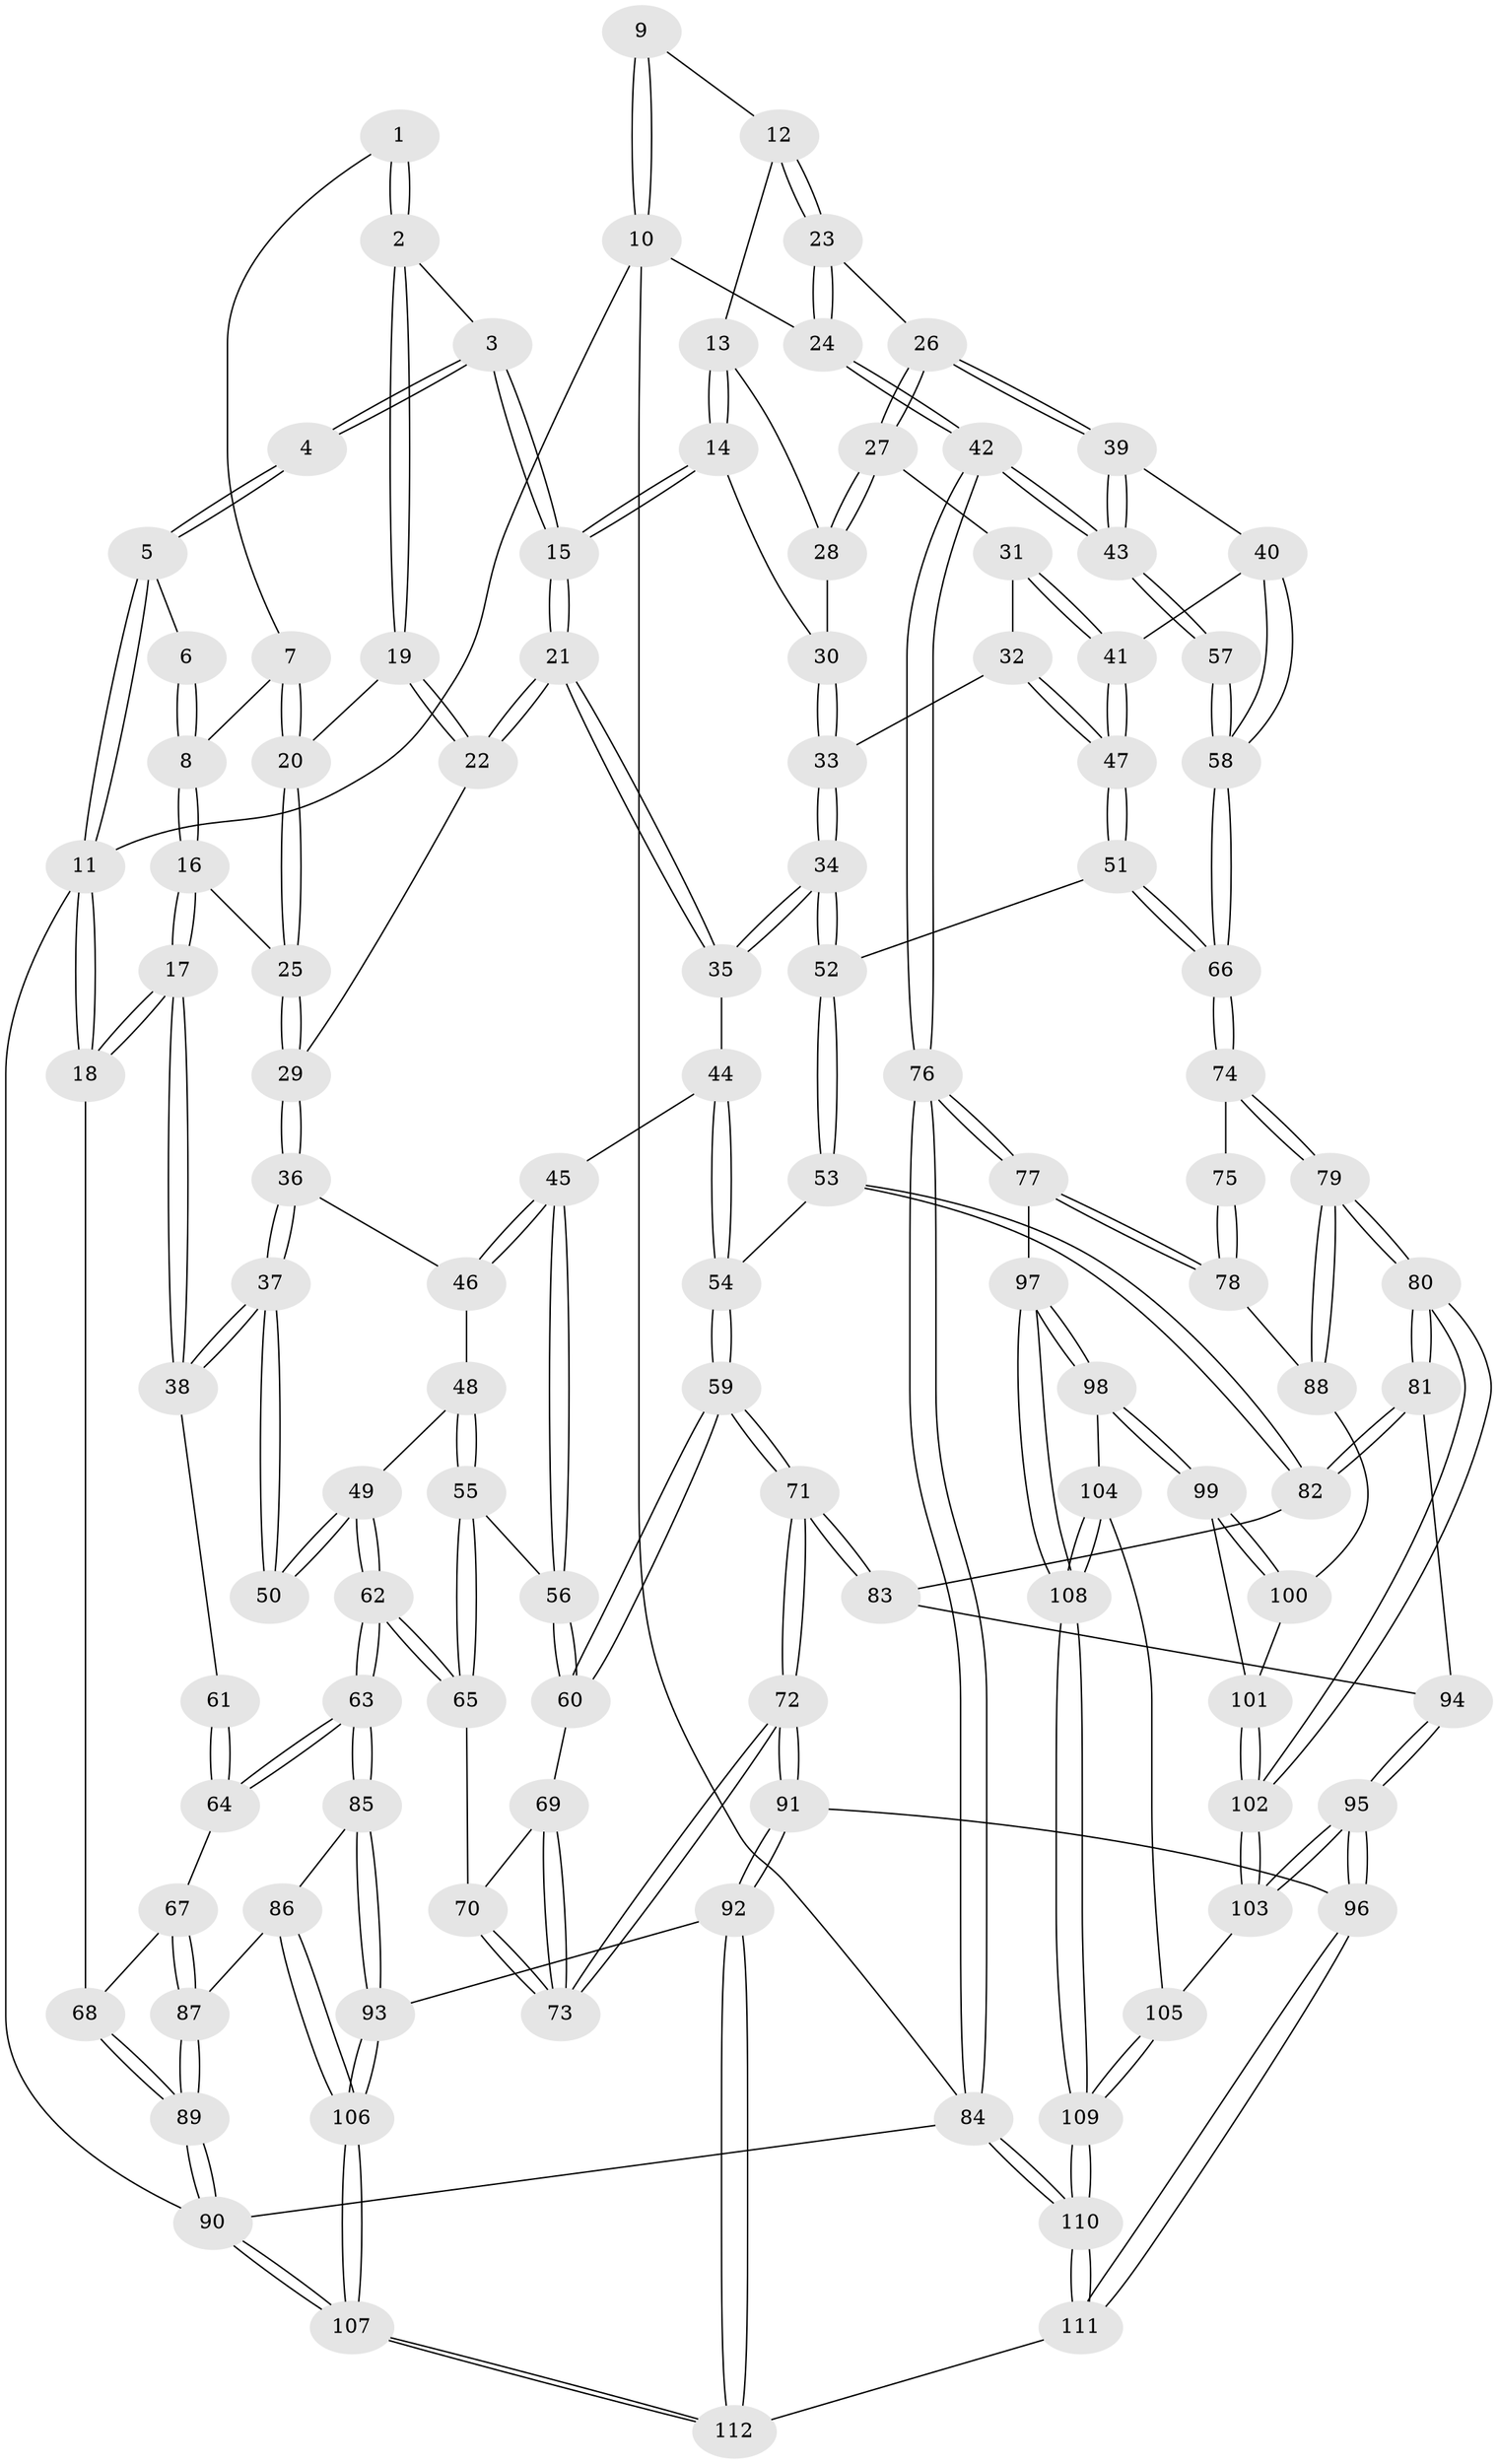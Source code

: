 // coarse degree distribution, {3: 0.45454545454545453, 1: 0.030303030303030304, 4: 0.18181818181818182, 5: 0.12121212121212122, 2: 0.06060606060606061, 7: 0.030303030303030304, 6: 0.09090909090909091, 9: 0.030303030303030304}
// Generated by graph-tools (version 1.1) at 2025/06/03/04/25 22:06:57]
// undirected, 112 vertices, 277 edges
graph export_dot {
graph [start="1"]
  node [color=gray90,style=filled];
  1 [pos="+0.27192272530861933+0.04009108711913094"];
  2 [pos="+0.3561940175298907+0.0686041451370831"];
  3 [pos="+0.4446793845693489+0.006389375556767643"];
  4 [pos="+0.5188898222966987+0"];
  5 [pos="+0+0"];
  6 [pos="+0.06754156414630799+0"];
  7 [pos="+0.2469077661873084+0.09184879123431768"];
  8 [pos="+0.1424422047392718+0.0783864441663688"];
  9 [pos="+0.6666341964954849+0"];
  10 [pos="+1+0"];
  11 [pos="+0+0"];
  12 [pos="+0.6982363377880456+0"];
  13 [pos="+0.6765655378145984+0.0334373657390734"];
  14 [pos="+0.5410043269965472+0.18594335324035544"];
  15 [pos="+0.5068240262577932+0.1960424895027521"];
  16 [pos="+0.1373941917829844+0.1600871228836148"];
  17 [pos="+0+0.29169566307872713"];
  18 [pos="+0+0.30587114364931783"];
  19 [pos="+0.33737234972255725+0.13683523288745916"];
  20 [pos="+0.26182054711208963+0.1662958027657793"];
  21 [pos="+0.4675430072862295+0.25295437968018764"];
  22 [pos="+0.42891563831834073+0.23654991439349715"];
  23 [pos="+0.9006901874939577+0.16156767598705093"];
  24 [pos="+1+0.12930139194942009"];
  25 [pos="+0.23253729724040456+0.20057421172765488"];
  26 [pos="+0.84800445690353+0.2087354554879735"];
  27 [pos="+0.7516263774665802+0.22452576871805902"];
  28 [pos="+0.7098406351711289+0.19201907981976962"];
  29 [pos="+0.2486694043326906+0.25801085211258395"];
  30 [pos="+0.6294365744164375+0.21853310788206848"];
  31 [pos="+0.7421150944726008+0.24728480912659553"];
  32 [pos="+0.6828111978294741+0.3085789838134834"];
  33 [pos="+0.6489275505373191+0.31012516384731054"];
  34 [pos="+0.6001804075967915+0.34676494795820934"];
  35 [pos="+0.4698579500020916+0.27769399690790897"];
  36 [pos="+0.24539455752666103+0.2719972641852204"];
  37 [pos="+0.1927917279166264+0.32167257169661717"];
  38 [pos="+0+0.30319780348471115"];
  39 [pos="+0.8464393615101068+0.3126510631293488"];
  40 [pos="+0.8322521839636143+0.36214375005673105"];
  41 [pos="+0.78862445214773+0.39009405598784064"];
  42 [pos="+1+0.33801232114038277"];
  43 [pos="+1+0.3508732089113441"];
  44 [pos="+0.46366715697507305+0.2900115072869548"];
  45 [pos="+0.41096634480530386+0.35960493421479306"];
  46 [pos="+0.27490854065297377+0.3033331163192136"];
  47 [pos="+0.7658171091156143+0.41678201377585533"];
  48 [pos="+0.2916903886385466+0.38713803417100007"];
  49 [pos="+0.21309623959582857+0.40723523508193765"];
  50 [pos="+0.20697256596755678+0.39657944442894977"];
  51 [pos="+0.75622046934235+0.4451952064262518"];
  52 [pos="+0.6266626916894665+0.46754627869256155"];
  53 [pos="+0.6138112636112041+0.48191090202490033"];
  54 [pos="+0.5564950087572786+0.49135692474187714"];
  55 [pos="+0.36129054903357133+0.42134822218831486"];
  56 [pos="+0.39794963358346613+0.3990094502038397"];
  57 [pos="+1+0.4173436784372753"];
  58 [pos="+0.9581432821739883+0.40864957990455414"];
  59 [pos="+0.5224613846067974+0.5058294685291211"];
  60 [pos="+0.46038270726900093+0.4715409584824827"];
  61 [pos="+0.1308034719091774+0.40858337250064386"];
  62 [pos="+0.21731725161853596+0.5474899850835778"];
  63 [pos="+0.1992786288419721+0.557867138319164"];
  64 [pos="+0.14456276946520058+0.5326359342877292"];
  65 [pos="+0.2861283381317363+0.5441018811812455"];
  66 [pos="+0.7896271159319077+0.4898541361518331"];
  67 [pos="+0.050712121872788694+0.5073924336495774"];
  68 [pos="+0+0.36683045131479536"];
  69 [pos="+0.4219022015367758+0.5077006773343916"];
  70 [pos="+0.2904470063950656+0.5469312313264929"];
  71 [pos="+0.46048438208869036+0.6563718624888016"];
  72 [pos="+0.43801855623619596+0.6819292796683256"];
  73 [pos="+0.4053770523267379+0.6473391901542852"];
  74 [pos="+0.8138986554849706+0.5427018239677729"];
  75 [pos="+1+0.4372324877728937"];
  76 [pos="+1+0.7719072686275935"];
  77 [pos="+1+0.7711103501760956"];
  78 [pos="+0.9278152097540463+0.60441177329097"];
  79 [pos="+0.8195258910919077+0.5921986496935262"];
  80 [pos="+0.7632935406713888+0.6665466298365964"];
  81 [pos="+0.6891054194924401+0.6169800442947573"];
  82 [pos="+0.61953853334297+0.501425099567985"];
  83 [pos="+0.5855230545271132+0.6279432725326373"];
  84 [pos="+1+1"];
  85 [pos="+0.1548894921777712+0.7222667291663747"];
  86 [pos="+0.09495843189942138+0.7466108704375729"];
  87 [pos="+0.023256889799063162+0.7369839171594275"];
  88 [pos="+0.9003021803279894+0.604773889599333"];
  89 [pos="+0+0.7609188995727951"];
  90 [pos="+0+1"];
  91 [pos="+0.43597103216514826+0.8240296145642076"];
  92 [pos="+0.4167447276580787+0.8433057768095005"];
  93 [pos="+0.33346631603520294+0.8247083129300745"];
  94 [pos="+0.6050011628677673+0.6367915289788658"];
  95 [pos="+0.638566399813889+0.8146032856627433"];
  96 [pos="+0.6271613189892606+0.8198518726155531"];
  97 [pos="+1+0.8059671607884209"];
  98 [pos="+0.9805903642698572+0.8006234149969064"];
  99 [pos="+0.9200236419987154+0.7699578545426737"];
  100 [pos="+0.9011422028702643+0.6169395335294168"];
  101 [pos="+0.8906300109529054+0.7591953714964899"];
  102 [pos="+0.758274577107243+0.7184272791884403"];
  103 [pos="+0.7017121581793604+0.7963361343655"];
  104 [pos="+0.8701853115694164+0.8671649244487732"];
  105 [pos="+0.7414370477836876+0.8387760579442458"];
  106 [pos="+0.1085376255622715+0.9638421112053748"];
  107 [pos="+0+1"];
  108 [pos="+0.8588764233221174+1"];
  109 [pos="+0.8409338887324016+1"];
  110 [pos="+0.8231801272342597+1"];
  111 [pos="+0.7086426159572973+1"];
  112 [pos="+0.3966423757040921+1"];
  1 -- 2;
  1 -- 2;
  1 -- 7;
  2 -- 3;
  2 -- 19;
  2 -- 19;
  3 -- 4;
  3 -- 4;
  3 -- 15;
  3 -- 15;
  4 -- 5;
  4 -- 5;
  5 -- 6;
  5 -- 11;
  5 -- 11;
  6 -- 8;
  6 -- 8;
  7 -- 8;
  7 -- 20;
  7 -- 20;
  8 -- 16;
  8 -- 16;
  9 -- 10;
  9 -- 10;
  9 -- 12;
  10 -- 11;
  10 -- 24;
  10 -- 84;
  11 -- 18;
  11 -- 18;
  11 -- 90;
  12 -- 13;
  12 -- 23;
  12 -- 23;
  13 -- 14;
  13 -- 14;
  13 -- 28;
  14 -- 15;
  14 -- 15;
  14 -- 30;
  15 -- 21;
  15 -- 21;
  16 -- 17;
  16 -- 17;
  16 -- 25;
  17 -- 18;
  17 -- 18;
  17 -- 38;
  17 -- 38;
  18 -- 68;
  19 -- 20;
  19 -- 22;
  19 -- 22;
  20 -- 25;
  20 -- 25;
  21 -- 22;
  21 -- 22;
  21 -- 35;
  21 -- 35;
  22 -- 29;
  23 -- 24;
  23 -- 24;
  23 -- 26;
  24 -- 42;
  24 -- 42;
  25 -- 29;
  25 -- 29;
  26 -- 27;
  26 -- 27;
  26 -- 39;
  26 -- 39;
  27 -- 28;
  27 -- 28;
  27 -- 31;
  28 -- 30;
  29 -- 36;
  29 -- 36;
  30 -- 33;
  30 -- 33;
  31 -- 32;
  31 -- 41;
  31 -- 41;
  32 -- 33;
  32 -- 47;
  32 -- 47;
  33 -- 34;
  33 -- 34;
  34 -- 35;
  34 -- 35;
  34 -- 52;
  34 -- 52;
  35 -- 44;
  36 -- 37;
  36 -- 37;
  36 -- 46;
  37 -- 38;
  37 -- 38;
  37 -- 50;
  37 -- 50;
  38 -- 61;
  39 -- 40;
  39 -- 43;
  39 -- 43;
  40 -- 41;
  40 -- 58;
  40 -- 58;
  41 -- 47;
  41 -- 47;
  42 -- 43;
  42 -- 43;
  42 -- 76;
  42 -- 76;
  43 -- 57;
  43 -- 57;
  44 -- 45;
  44 -- 54;
  44 -- 54;
  45 -- 46;
  45 -- 46;
  45 -- 56;
  45 -- 56;
  46 -- 48;
  47 -- 51;
  47 -- 51;
  48 -- 49;
  48 -- 55;
  48 -- 55;
  49 -- 50;
  49 -- 50;
  49 -- 62;
  49 -- 62;
  51 -- 52;
  51 -- 66;
  51 -- 66;
  52 -- 53;
  52 -- 53;
  53 -- 54;
  53 -- 82;
  53 -- 82;
  54 -- 59;
  54 -- 59;
  55 -- 56;
  55 -- 65;
  55 -- 65;
  56 -- 60;
  56 -- 60;
  57 -- 58;
  57 -- 58;
  58 -- 66;
  58 -- 66;
  59 -- 60;
  59 -- 60;
  59 -- 71;
  59 -- 71;
  60 -- 69;
  61 -- 64;
  61 -- 64;
  62 -- 63;
  62 -- 63;
  62 -- 65;
  62 -- 65;
  63 -- 64;
  63 -- 64;
  63 -- 85;
  63 -- 85;
  64 -- 67;
  65 -- 70;
  66 -- 74;
  66 -- 74;
  67 -- 68;
  67 -- 87;
  67 -- 87;
  68 -- 89;
  68 -- 89;
  69 -- 70;
  69 -- 73;
  69 -- 73;
  70 -- 73;
  70 -- 73;
  71 -- 72;
  71 -- 72;
  71 -- 83;
  71 -- 83;
  72 -- 73;
  72 -- 73;
  72 -- 91;
  72 -- 91;
  74 -- 75;
  74 -- 79;
  74 -- 79;
  75 -- 78;
  75 -- 78;
  76 -- 77;
  76 -- 77;
  76 -- 84;
  76 -- 84;
  77 -- 78;
  77 -- 78;
  77 -- 97;
  78 -- 88;
  79 -- 80;
  79 -- 80;
  79 -- 88;
  79 -- 88;
  80 -- 81;
  80 -- 81;
  80 -- 102;
  80 -- 102;
  81 -- 82;
  81 -- 82;
  81 -- 94;
  82 -- 83;
  83 -- 94;
  84 -- 110;
  84 -- 110;
  84 -- 90;
  85 -- 86;
  85 -- 93;
  85 -- 93;
  86 -- 87;
  86 -- 106;
  86 -- 106;
  87 -- 89;
  87 -- 89;
  88 -- 100;
  89 -- 90;
  89 -- 90;
  90 -- 107;
  90 -- 107;
  91 -- 92;
  91 -- 92;
  91 -- 96;
  92 -- 93;
  92 -- 112;
  92 -- 112;
  93 -- 106;
  93 -- 106;
  94 -- 95;
  94 -- 95;
  95 -- 96;
  95 -- 96;
  95 -- 103;
  95 -- 103;
  96 -- 111;
  96 -- 111;
  97 -- 98;
  97 -- 98;
  97 -- 108;
  97 -- 108;
  98 -- 99;
  98 -- 99;
  98 -- 104;
  99 -- 100;
  99 -- 100;
  99 -- 101;
  100 -- 101;
  101 -- 102;
  101 -- 102;
  102 -- 103;
  102 -- 103;
  103 -- 105;
  104 -- 105;
  104 -- 108;
  104 -- 108;
  105 -- 109;
  105 -- 109;
  106 -- 107;
  106 -- 107;
  107 -- 112;
  107 -- 112;
  108 -- 109;
  108 -- 109;
  109 -- 110;
  109 -- 110;
  110 -- 111;
  110 -- 111;
  111 -- 112;
}
